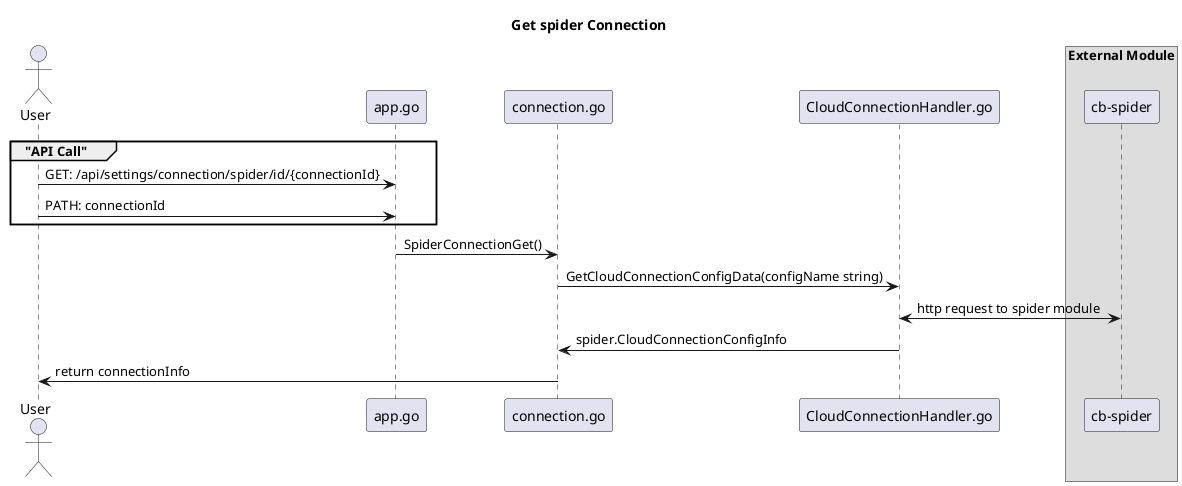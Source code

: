 @startuml

title "Get spider Connection"

actor User as user

participant "app.go" as app
participant "connection.go" as route
participant "CloudConnectionHandler.go" as handler
box "External Module"
participant "cb-spider" as spider
end box

group  "API Call"
user    -> app : GET: /api/settings/connection/spider/id/{connectionId}
user    -> app : PATH: connectionId
end
app     -> route: SpiderConnectionGet()
route     -> handler: GetCloudConnectionConfigData(configName string)
handler <-> spider: http request to spider module
route <- handler: spider.CloudConnectionConfigInfo
user <- route:  return connectionInfo


@enduml
